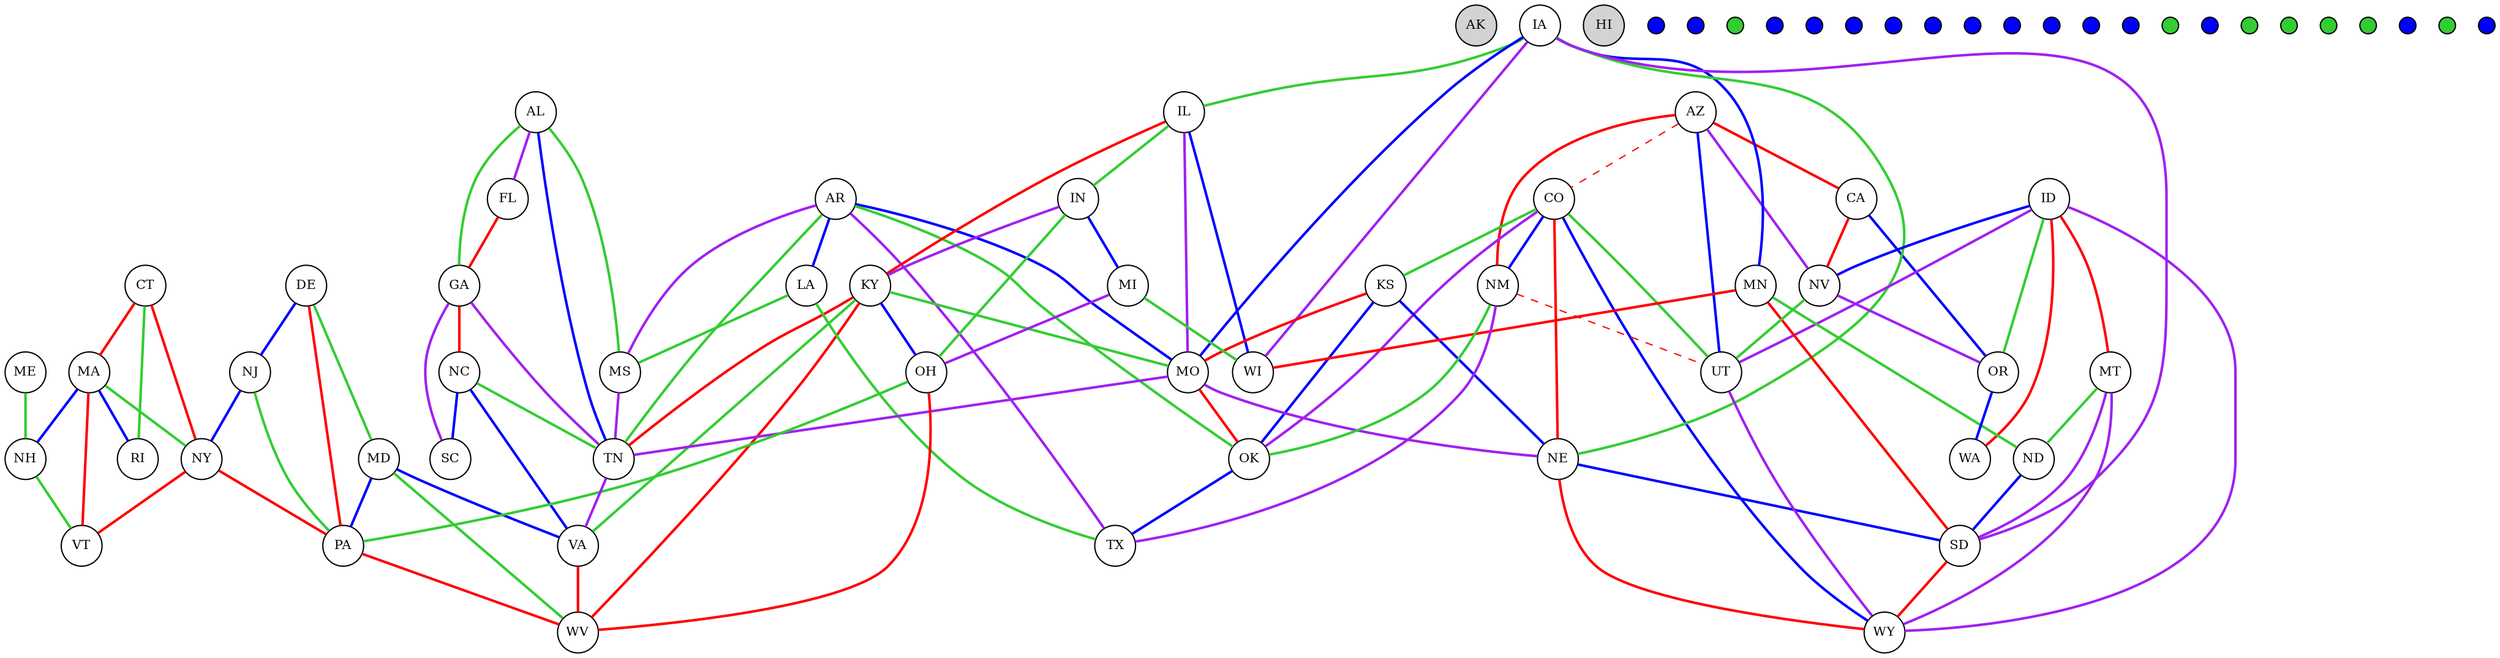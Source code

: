 strict graph States {
    node [fixedsize=true fontsize=10 height=0.45 width=0.45]
    overlap=false
    penwidth=7

    AK [pos="0.0,50.0" style=filled fillcolor=lightgray]
    AL [pos="350.0,50.0"]
    AR [pos="250.0,150.0"]
    AZ [pos="100.0,100.0"]
    CA [pos="0.0,200.0"]
    CO [pos="150.0,250.0"]
    CT [pos="600.0,300.0"]
    DE [pos="550.0,250.0"]
    FL [pos="450.0,0.0"]
    GA [pos="400.0,50.0"]
    HI [pos="100.0,50.0" style=filled fillcolor=lightgray]
    IA [pos="250.0,300.0"]
    ID [pos="50.0,400.0"]
    IL [pos="300.0,300.0"]
    IN [pos="350.0,300.0"]
    KS [pos="200.0,250.0"]
    KY [pos="400.0,200.0"]
    LA [pos="250.0,50.0"]
    MA [pos="650.0,350.0"]
    MD [pos="500.0,250.0"]
    ME [pos="700.0,400.0"]
    MI [pos="350.0,400.0"]
    MN [pos="250.0,450.0"]
    MO [pos="250.0,200.0"]
    MS [pos="300.0,50.0"]
    MT [pos="100.0,450.0"]
    NC [pos="500.0,150.0"]
    ND [pos="200.0,450.0"]
    NE [pos="200.0,300.0"]
    NH [pos="650.0,400.0"]
    NJ [pos="550.0,300.0"]
    NM [pos="150.0,150.0"]
    NV [pos="50.0,250.0"]
    NY [pos="550.0,350.0"]
    OH [pos="400.0,300.0"]
    OK [pos="200.0,150.0"]
    OR [pos="0.0,400.0"]
    PA [pos="500.0,300.0"]
    RI [pos="650.0,300.0"]
    SC [pos="500.0,100.0"]
    SD [pos="200.0,400.0"]
    TN [pos="350.0,150.0"]
    TX [pos="200.0,50.0"]
    UT [pos="100.0,250.0"]
    VA [pos="500.0,200.0"]
    VT [pos="600.0,400.0"]
    WA [pos="0.0,450.0"]
    WI [pos="300.0,400.0"]
    WV [pos="450.0,250.0"]
    WY [pos="150.0,350.0"]

    AL -- FL [style=bold color=purple]
    AL -- GA [style=bold color=limegreen]
    AL -- MS [style=bold color=limegreen]
    AL -- TN [style=bold color=blue]
        ALTN [pos="350,100" style=filled fillcolor=blue height=0.18000000000000002 width=0.18000000000000002 label=""]
    AR -- LA [style=bold color=blue]
        ARLA [pos="250,100" style=filled fillcolor=blue height=0.18000000000000002 width=0.18000000000000002 label=""]
    AR -- MO [style=bold color=blue]
    AR -- MS [style=bold color=purple]
    AR -- OK [style=bold color=limegreen]
    AR -- TN [style=bold color=limegreen]
        ARTN [pos="300,150" style=filled fillcolor=limegreen height=0.18000000000000002 width=0.18000000000000002 label=""]
    AR -- TX [style=bold color=purple]
    AZ -- CA [style=bold color=red]
    AZ -- NM [style=bold color=red]
    AZ -- NV [style=bold color=purple]
    AZ -- UT [style=bold color=blue]
        AZUT [pos="100,150" style=filled fillcolor=blue height=0.18000000000000002 width=0.18000000000000002 label=""]
        AZUT [pos="100,200" style=filled fillcolor=blue height=0.18000000000000002 width=0.18000000000000002 label=""]
    CA -- NV [style=bold color=red]
    CA -- OR [style=bold color=blue]
        CAOR [pos="0,250" style=filled fillcolor=blue height=0.18000000000000002 width=0.18000000000000002 label=""]
        CAOR [pos="0,300" style=filled fillcolor=blue height=0.18000000000000002 width=0.18000000000000002 label=""]
        CAOR [pos="0,350" style=filled fillcolor=blue height=0.18000000000000002 width=0.18000000000000002 label=""]
    CO -- KS [style=bold color=limegreen]
    CO -- NE [style=bold color=red]
    CO -- NM [style=bold color=blue]
        CONM [pos="150,200" style=filled fillcolor=blue height=0.18000000000000002 width=0.18000000000000002 label=""]
    CO -- OK [style=bold color=purple]
    CO -- UT [style=bold color=limegreen]
    CO -- WY [style=bold color=blue]
        COWY [pos="150,300" style=filled fillcolor=blue height=0.18000000000000002 width=0.18000000000000002 label=""]
    CT -- MA [style=bold color=red]
    CT -- NY [style=bold color=red]
    CT -- RI [style=bold color=limegreen]
    DE -- MD [style=bold color=limegreen]
    DE -- NJ [style=bold color=blue]
    DE -- PA [style=bold color=red]
    FL -- GA [style=bold color=red]
    GA -- NC [style=bold color=red]
    GA -- SC [style=bold color=purple]
    GA -- TN [style=bold color=purple]
    IA -- IL [style=bold color=limegreen]
    IA -- MN [style=bold color=blue]
        IAMN [pos="250,350" style=filled fillcolor=blue height=0.18000000000000002 width=0.18000000000000002 label=""]
        IAMN [pos="250,400" style=filled fillcolor=blue height=0.18000000000000002 width=0.18000000000000002 label=""]
    IA -- MO [style=bold color=blue]
        IAMO [pos="250,250" style=filled fillcolor=blue height=0.18000000000000002 width=0.18000000000000002 label=""]
    IA -- NE [style=bold color=limegreen]
    IA -- SD [style=bold color=purple]
    IA -- WI [style=bold color=purple]
    ID -- MT [style=bold color=red]
    ID -- NV [style=bold color=blue]
        IDNV [pos="50,300" style=filled fillcolor=blue height=0.18000000000000002 width=0.18000000000000002 label=""]
        IDNV [pos="50,350" style=filled fillcolor=blue height=0.18000000000000002 width=0.18000000000000002 label=""]
    ID -- OR [style=bold color=limegreen]
    ID -- UT [style=bold color=purple]
    ID -- WA [style=bold color=red]
    ID -- WY [style=bold color=purple]
    IL -- IN [style=bold color=limegreen]
    IL -- KY [style=bold color=red]
    IL -- MO [style=bold color=purple]
    IL -- WI [style=bold color=blue]
        ILWI [pos="300,350" style=filled fillcolor=blue height=0.18000000000000002 width=0.18000000000000002 label=""]
    IN -- KY [style=bold color=purple]
    IN -- MI [style=bold color=blue]
        INMI [pos="350,350" style=filled fillcolor=blue height=0.18000000000000002 width=0.18000000000000002 label=""]
    IN -- OH [style=bold color=limegreen]
    KS -- MO [style=bold color=red]
    KS -- NE [style=bold color=blue]
    KS -- OK [style=bold color=blue]
        KSOK [pos="200,200" style=filled fillcolor=blue height=0.18000000000000002 width=0.18000000000000002 label=""]
    KY -- MO [style=bold color=limegreen]
        KYMO [pos="300,200" style=filled fillcolor=limegreen height=0.18000000000000002 width=0.18000000000000002 label=""]
        KYMO [pos="350,200" style=filled fillcolor=limegreen height=0.18000000000000002 width=0.18000000000000002 label=""]
    KY -- OH [style=bold color=blue]
        KYOH [pos="400,250" style=filled fillcolor=blue height=0.18000000000000002 width=0.18000000000000002 label=""]
    KY -- TN [style=bold color=red]
    KY -- VA [style=bold color=limegreen]
        KYVA [pos="450,200" style=filled fillcolor=limegreen height=0.18000000000000002 width=0.18000000000000002 label=""]
    KY -- WV [style=bold color=red]
    LA -- MS [style=bold color=limegreen]
    LA -- TX [style=bold color=limegreen]
    MA -- NH [style=bold color=blue]
    MA -- NY [style=bold color=limegreen]
        MANY [pos="600,350" style=filled fillcolor=limegreen height=0.18000000000000002 width=0.18000000000000002 label=""]
    MA -- RI [style=bold color=blue]
    MA -- VT [style=bold color=red]
    MD -- PA [style=bold color=blue]
    MD -- VA [style=bold color=blue]
    MD -- WV [style=bold color=limegreen]
    ME -- NH [style=bold color=limegreen]
    MI -- OH [style=bold color=purple]
    MI -- WI [style=bold color=limegreen]
    MN -- ND [style=bold color=limegreen]
    MN -- SD [style=bold color=red]
    MN -- WI [style=bold color=red]
    MO -- NE [style=bold color=purple]
    MO -- OK [style=bold color=red]
    MO -- TN [style=bold color=purple]
    MS -- TN [style=bold color=purple]
    MT -- ND [style=bold color=limegreen]
        MTND [pos="150,450" style=filled fillcolor=limegreen height=0.18000000000000002 width=0.18000000000000002 label=""]
    MT -- SD [style=bold color=purple]
    MT -- WY [style=bold color=purple]
    NC -- SC [style=bold color=blue]
    NC -- TN [style=bold color=limegreen]
        NCTN [pos="400,150" style=filled fillcolor=limegreen height=0.18000000000000002 width=0.18000000000000002 label=""]
        NCTN [pos="450,150" style=filled fillcolor=limegreen height=0.18000000000000002 width=0.18000000000000002 label=""]
    NC -- VA [style=bold color=blue]
    ND -- SD [style=bold color=blue]
    NE -- SD [style=bold color=blue]
        NESD [pos="200,350" style=filled fillcolor=blue height=0.18000000000000002 width=0.18000000000000002 label=""]
    NE -- WY [style=bold color=red]
    NH -- VT [style=bold color=limegreen]
    NJ -- NY [style=bold color=blue]
    NJ -- PA [style=bold color=limegreen]
    NM -- OK [style=bold color=limegreen]
    NM -- TX [style=bold color=purple]
    NV -- OR [style=bold color=purple]
    NV -- UT [style=bold color=limegreen]
    NY -- PA [style=bold color=red]
    NY -- VT [style=bold color=red]
    OH -- PA [style=bold color=limegreen]
        OHPA [pos="450,300" style=filled fillcolor=limegreen height=0.18000000000000002 width=0.18000000000000002 label=""]
    OH -- WV [style=bold color=red]
    OK -- TX [style=bold color=blue]
        OKTX [pos="200,100" style=filled fillcolor=blue height=0.18000000000000002 width=0.18000000000000002 label=""]
    OR -- WA [style=bold color=blue]
    PA -- WV [style=bold color=red]
    SD -- WY [style=bold color=red]
    TN -- VA [style=bold color=purple]
    UT -- WY [style=bold color=purple]
    VA -- WV [style=bold color=red]


    AZ -- CO [color=red style=dashed]
    NM -- UT [color=red style=dashed]
}

